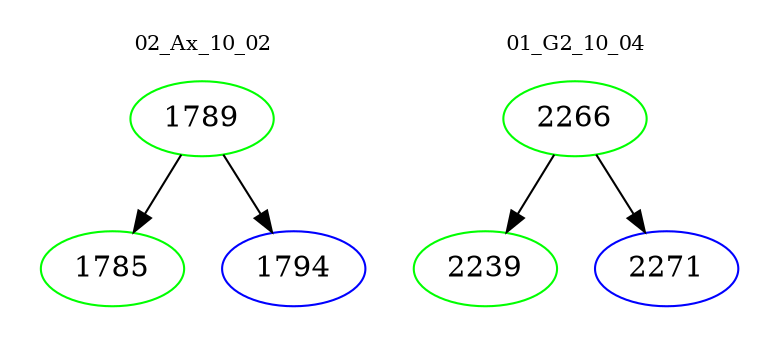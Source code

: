 digraph{
subgraph cluster_0 {
color = white
label = "02_Ax_10_02";
fontsize=10;
T0_1789 [label="1789", color="green"]
T0_1789 -> T0_1785 [color="black"]
T0_1785 [label="1785", color="green"]
T0_1789 -> T0_1794 [color="black"]
T0_1794 [label="1794", color="blue"]
}
subgraph cluster_1 {
color = white
label = "01_G2_10_04";
fontsize=10;
T1_2266 [label="2266", color="green"]
T1_2266 -> T1_2239 [color="black"]
T1_2239 [label="2239", color="green"]
T1_2266 -> T1_2271 [color="black"]
T1_2271 [label="2271", color="blue"]
}
}
